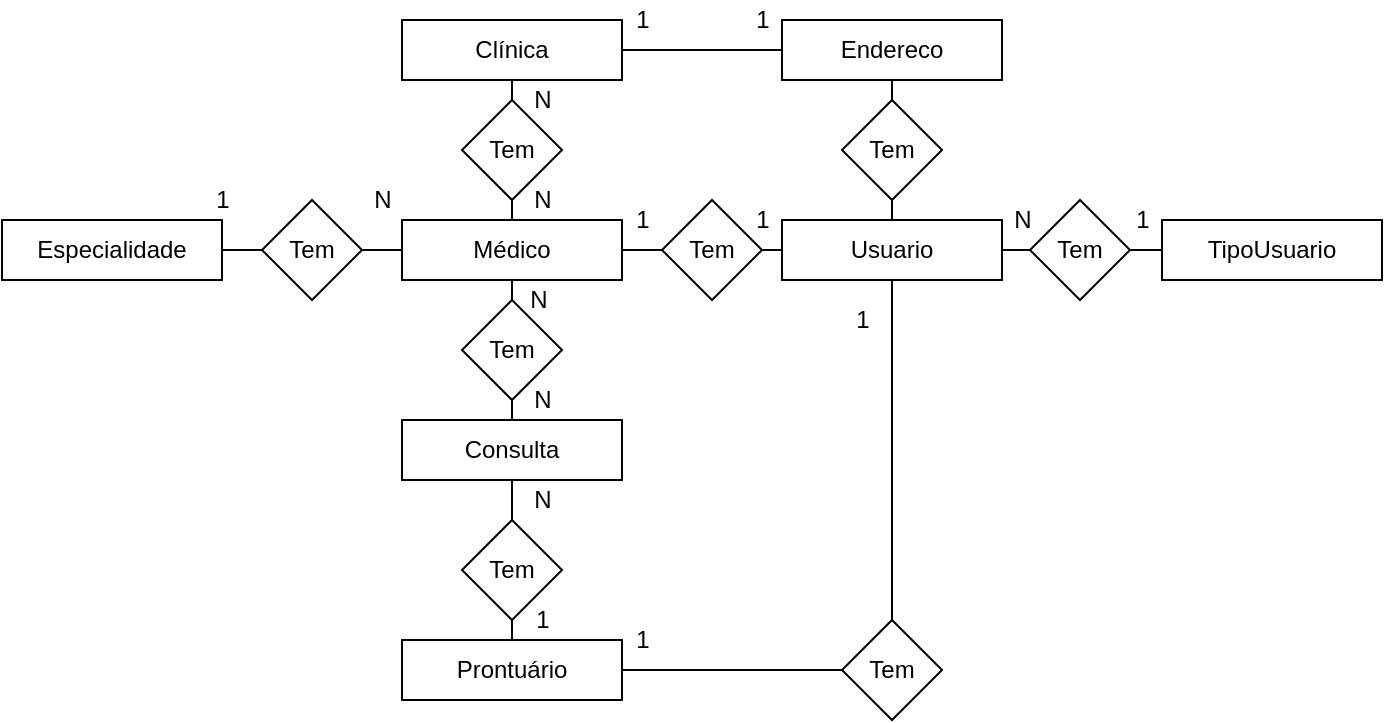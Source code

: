 <mxfile version="12.6.8" pages="2"><diagram id="kgS65zMhA36Ei_xt2Pld" name="CONCEITUAL"><mxGraphModel dx="1342" dy="560" grid="1" gridSize="10" guides="1" tooltips="1" connect="1" arrows="1" fold="1" page="1" pageScale="1" pageWidth="827" pageHeight="1169" math="0" shadow="0"><root><mxCell id="0"/><mxCell id="1" parent="0"/><mxCell id="yzP7Beg5a6J_Yt_cm_mK-7" style="edgeStyle=orthogonalEdgeStyle;rounded=0;orthogonalLoop=1;jettySize=auto;html=1;endArrow=none;endFill=0;" parent="1" source="72Aa_nqWNn2K3Yy9iBnp-1" target="yzP7Beg5a6J_Yt_cm_mK-1" edge="1"><mxGeometry relative="1" as="geometry"/></mxCell><mxCell id="72Aa_nqWNn2K3Yy9iBnp-1" value="Clínica" style="rounded=0;whiteSpace=wrap;html=1;" parent="1" vertex="1"><mxGeometry x="270" y="10" width="110" height="30" as="geometry"/></mxCell><mxCell id="72Aa_nqWNn2K3Yy9iBnp-8" value="" style="edgeStyle=orthogonalEdgeStyle;rounded=0;orthogonalLoop=1;jettySize=auto;html=1;endArrow=none;endFill=0;" parent="1" source="72Aa_nqWNn2K3Yy9iBnp-2" target="72Aa_nqWNn2K3Yy9iBnp-3" edge="1"><mxGeometry relative="1" as="geometry"/></mxCell><mxCell id="72Aa_nqWNn2K3Yy9iBnp-9" value="" style="edgeStyle=orthogonalEdgeStyle;rounded=0;orthogonalLoop=1;jettySize=auto;html=1;endArrow=none;endFill=0;" parent="1" source="72Aa_nqWNn2K3Yy9iBnp-2" target="72Aa_nqWNn2K3Yy9iBnp-6" edge="1"><mxGeometry relative="1" as="geometry"/></mxCell><mxCell id="72Aa_nqWNn2K3Yy9iBnp-16" style="edgeStyle=orthogonalEdgeStyle;rounded=0;orthogonalLoop=1;jettySize=auto;html=1;entryX=0.5;entryY=1;entryDx=0;entryDy=0;endArrow=none;endFill=0;" parent="1" source="72Aa_nqWNn2K3Yy9iBnp-2" target="72Aa_nqWNn2K3Yy9iBnp-1" edge="1"><mxGeometry relative="1" as="geometry"/></mxCell><mxCell id="72Aa_nqWNn2K3Yy9iBnp-2" value="Médico" style="rounded=0;whiteSpace=wrap;html=1;" parent="1" vertex="1"><mxGeometry x="270" y="110" width="110" height="30" as="geometry"/></mxCell><mxCell id="72Aa_nqWNn2K3Yy9iBnp-17" style="edgeStyle=orthogonalEdgeStyle;rounded=0;orthogonalLoop=1;jettySize=auto;html=1;endArrow=none;endFill=0;" parent="1" source="72Aa_nqWNn2K3Yy9iBnp-3" target="72Aa_nqWNn2K3Yy9iBnp-5" edge="1"><mxGeometry relative="1" as="geometry"/></mxCell><mxCell id="72Aa_nqWNn2K3Yy9iBnp-3" value="Usuario" style="rounded=0;whiteSpace=wrap;html=1;" parent="1" vertex="1"><mxGeometry x="460" y="110" width="110" height="30" as="geometry"/></mxCell><mxCell id="72Aa_nqWNn2K3Yy9iBnp-21" style="edgeStyle=orthogonalEdgeStyle;rounded=0;orthogonalLoop=1;jettySize=auto;html=1;entryX=0;entryY=0.5;entryDx=0;entryDy=0;endArrow=none;endFill=0;" parent="1" source="72Aa_nqWNn2K3Yy9iBnp-4" target="72Aa_nqWNn2K3Yy9iBnp-2" edge="1"><mxGeometry relative="1" as="geometry"/></mxCell><mxCell id="72Aa_nqWNn2K3Yy9iBnp-4" value="Especialidade" style="rounded=0;whiteSpace=wrap;html=1;" parent="1" vertex="1"><mxGeometry x="70" y="110" width="110" height="30" as="geometry"/></mxCell><mxCell id="72Aa_nqWNn2K3Yy9iBnp-5" value="TipoUsuario" style="rounded=0;whiteSpace=wrap;html=1;" parent="1" vertex="1"><mxGeometry x="650" y="110" width="110" height="30" as="geometry"/></mxCell><mxCell id="72Aa_nqWNn2K3Yy9iBnp-23" style="edgeStyle=orthogonalEdgeStyle;rounded=0;orthogonalLoop=1;jettySize=auto;html=1;endArrow=none;endFill=0;" parent="1" source="72Aa_nqWNn2K3Yy9iBnp-29" target="72Aa_nqWNn2K3Yy9iBnp-7" edge="1"><mxGeometry relative="1" as="geometry"/></mxCell><mxCell id="72Aa_nqWNn2K3Yy9iBnp-6" value="Consulta" style="rounded=0;whiteSpace=wrap;html=1;" parent="1" vertex="1"><mxGeometry x="270" y="210" width="110" height="30" as="geometry"/></mxCell><mxCell id="72Aa_nqWNn2K3Yy9iBnp-37" style="edgeStyle=orthogonalEdgeStyle;rounded=0;orthogonalLoop=1;jettySize=auto;html=1;entryX=0.5;entryY=1;entryDx=0;entryDy=0;endArrow=none;endFill=0;" parent="1" source="72Aa_nqWNn2K3Yy9iBnp-39" target="72Aa_nqWNn2K3Yy9iBnp-3" edge="1"><mxGeometry relative="1" as="geometry"/></mxCell><mxCell id="72Aa_nqWNn2K3Yy9iBnp-41" style="edgeStyle=orthogonalEdgeStyle;rounded=0;orthogonalLoop=1;jettySize=auto;html=1;entryX=0;entryY=0.5;entryDx=0;entryDy=0;endArrow=none;endFill=0;" parent="1" source="72Aa_nqWNn2K3Yy9iBnp-7" target="72Aa_nqWNn2K3Yy9iBnp-39" edge="1"><mxGeometry relative="1" as="geometry"/></mxCell><mxCell id="72Aa_nqWNn2K3Yy9iBnp-7" value="Prontuário" style="rounded=0;whiteSpace=wrap;html=1;" parent="1" vertex="1"><mxGeometry x="270" y="320" width="110" height="30" as="geometry"/></mxCell><mxCell id="72Aa_nqWNn2K3Yy9iBnp-25" value="Tem" style="rhombus;whiteSpace=wrap;html=1;" parent="1" vertex="1"><mxGeometry x="300" y="50" width="50" height="50" as="geometry"/></mxCell><mxCell id="72Aa_nqWNn2K3Yy9iBnp-26" value="Tem" style="rhombus;whiteSpace=wrap;html=1;" parent="1" vertex="1"><mxGeometry x="200" y="100" width="50" height="50" as="geometry"/></mxCell><mxCell id="72Aa_nqWNn2K3Yy9iBnp-31" value="Tem" style="rhombus;whiteSpace=wrap;html=1;" parent="1" vertex="1"><mxGeometry x="584" y="100" width="50" height="50" as="geometry"/></mxCell><mxCell id="72Aa_nqWNn2K3Yy9iBnp-29" value="Tem" style="rhombus;whiteSpace=wrap;html=1;" parent="1" vertex="1"><mxGeometry x="300" y="260" width="50" height="50" as="geometry"/></mxCell><mxCell id="72Aa_nqWNn2K3Yy9iBnp-36" style="edgeStyle=orthogonalEdgeStyle;rounded=0;orthogonalLoop=1;jettySize=auto;html=1;endArrow=none;endFill=0;" parent="1" source="72Aa_nqWNn2K3Yy9iBnp-6" target="72Aa_nqWNn2K3Yy9iBnp-29" edge="1"><mxGeometry relative="1" as="geometry"><mxPoint x="325" y="240" as="sourcePoint"/><mxPoint x="325" y="320" as="targetPoint"/></mxGeometry></mxCell><mxCell id="72Aa_nqWNn2K3Yy9iBnp-39" value="Tem" style="rhombus;whiteSpace=wrap;html=1;" parent="1" vertex="1"><mxGeometry x="490" y="310" width="50" height="50" as="geometry"/></mxCell><mxCell id="e-zscZtkML7JEQGTu5Sj-1" value="N" style="text;html=1;align=center;verticalAlign=middle;resizable=0;points=[];autosize=1;" parent="1" vertex="1"><mxGeometry x="330" y="40" width="20" height="20" as="geometry"/></mxCell><mxCell id="e-zscZtkML7JEQGTu5Sj-2" value="N" style="text;html=1;align=center;verticalAlign=middle;resizable=0;points=[];autosize=1;" parent="1" vertex="1"><mxGeometry x="330" y="190" width="20" height="20" as="geometry"/></mxCell><mxCell id="e-zscZtkML7JEQGTu5Sj-10" value="&lt;span style=&quot;color: rgba(0 , 0 , 0 , 0) ; font-family: monospace ; font-size: 0px&quot;&gt;%3CmxGraphModel%3E%3Croot%3E%3CmxCell%20id%3D%220%22%2F%3E%3CmxCell%20id%3D%221%22%20parent%3D%220%22%2F%3E%3CmxCell%20id%3D%222%22%20value%3D%221%22%20style%3D%22text%3Bhtml%3D1%3Balign%3Dcenter%3BverticalAlign%3Dmiddle%3Bresizable%3D0%3Bpoints%3D%5B%5D%3Bautosize%3D1%3B%22%20vertex%3D%221%22%20parent%3D%221%22%3E%3CmxGeometry%20x%3D%22330%22%20y%3D%2240%22%20width%3D%2220%22%20height%3D%2220%22%20as%3D%22geometry%22%2F%3E%3C%2FmxCell%3E%3C%2Froot%3E%3C%2FmxGraphModel%3E&lt;/span&gt;&lt;span style=&quot;color: rgba(0 , 0 , 0 , 0) ; font-family: monospace ; font-size: 0px&quot;&gt;%3CmxGraphModel%3E%3Croot%3E%3CmxCell%20id%3D%220%22%2F%3E%3CmxCell%20id%3D%221%22%20parent%3D%220%22%2F%3E%3CmxCell%20id%3D%222%22%20value%3D%221%22%20style%3D%22text%3Bhtml%3D1%3Balign%3Dcenter%3BverticalAlign%3Dmiddle%3Bresizable%3D0%3Bpoints%3D%5B%5D%3Bautosize%3D1%3B%22%20vertex%3D%221%22%20parent%3D%221%22%3E%3CmxGeometry%20x%3D%22330%22%20y%3D%2240%22%20width%3D%2220%22%20height%3D%2220%22%20as%3D%22geometry%22%2F%3E%3C%2FmxCell%3E%3C%2Froot%3E%3C%2FmxGraphModel%3E&lt;/span&gt;&lt;span style=&quot;color: rgba(0 , 0 , 0 , 0) ; font-family: monospace ; font-size: 0px&quot;&gt;%3CmxGraphModel%3E%3Croot%3E%3CmxCell%20id%3D%220%22%2F%3E%3CmxCell%20id%3D%221%22%20parent%3D%220%22%2F%3E%3CmxCell%20id%3D%222%22%20value%3D%221%22%20style%3D%22text%3Bhtml%3D1%3Balign%3Dcenter%3BverticalAlign%3Dmiddle%3Bresizable%3D0%3Bpoints%3D%5B%5D%3Bautosize%3D1%3B%22%20vertex%3D%221%22%20parent%3D%221%22%3E%3CmxGeometry%20x%3D%22330%22%20y%3D%2240%22%20width%3D%2220%22%20height%3D%2220%22%20as%3D%22geometry%22%2F%3E%3C%2FmxCell%3E%3C%2Froot%3E%3C%2FmxGraphModel%3E&lt;/span&gt;&lt;span style=&quot;color: rgba(0 , 0 , 0 , 0) ; font-family: monospace ; font-size: 0px&quot;&gt;%3CmxGraphModel%3E%3Croot%3E%3CmxCell%20id%3D%220%22%2F%3E%3CmxCell%20id%3D%221%22%20parent%3D%220%22%2F%3E%3CmxCell%20id%3D%222%22%20value%3D%221%22%20style%3D%22text%3Bhtml%3D1%3Balign%3Dcenter%3BverticalAlign%3Dmiddle%3Bresizable%3D0%3Bpoints%3D%5B%5D%3Bautosize%3D1%3B%22%20vertex%3D%221%22%20parent%3D%221%22%3E%3CmxGeometry%20x%3D%22330%22%20y%3D%2240%22%20width%3D%2220%22%20height%3D%2220%22%20as%3D%22geometry%22%2F%3E%3C%2FmxCell%3E%3C%2Froot%3E%3C%2FmxGraphModel%3E&lt;/span&gt;&lt;span style=&quot;color: rgba(0 , 0 , 0 , 0) ; font-family: monospace ; font-size: 0px&quot;&gt;%3CmxGraphModel%3E%3Croot%3E%3CmxCell%20id%3D%220%22%2F%3E%3CmxCell%20id%3D%221%22%20parent%3D%220%22%2F%3E%3CmxCell%20id%3D%222%22%20value%3D%221%22%20style%3D%22text%3Bhtml%3D1%3Balign%3Dcenter%3BverticalAlign%3Dmiddle%3Bresizable%3D0%3Bpoints%3D%5B%5D%3Bautosize%3D1%3B%22%20vertex%3D%221%22%20parent%3D%221%22%3E%3CmxGeometry%20x%3D%22330%22%20y%3D%2240%22%20width%3D%2220%22%20height%3D%2220%22%20as%3D%22geometry%22%2F%3E%3C%2FmxCell%3E%3C%2Froot%3E%3C%2FmxGraphModel%3E&lt;/span&gt;&lt;span style=&quot;color: rgba(0 , 0 , 0 , 0) ; font-family: monospace ; font-size: 0px&quot;&gt;%3CmxGraphModel%3E%3Croot%3E%3CmxCell%20id%3D%220%22%2F%3E%3CmxCell%20id%3D%221%22%20parent%3D%220%22%2F%3E%3CmxCell%20id%3D%222%22%20value%3D%221%22%20style%3D%22text%3Bhtml%3D1%3Balign%3Dcenter%3BverticalAlign%3Dmiddle%3Bresizable%3D0%3Bpoints%3D%5B%5D%3Bautosize%3D1%3B%22%20vertex%3D%221%22%20parent%3D%221%22%3E%3CmxGeometry%20x%3D%22330%22%20y%3D%2240%22%20width%3D%2220%22%20height%3D%2220%22%20as%3D%22geometry%22%2F%3E%3C%2FmxCell%3E%3C%2Froot%3E%3C%2FmxGraphModel%3E&lt;/span&gt;" style="text;html=1;align=center;verticalAlign=middle;resizable=0;points=[];autosize=1;" parent="1" vertex="1"><mxGeometry x="474" y="65" width="20" height="20" as="geometry"/></mxCell><mxCell id="e-zscZtkML7JEQGTu5Sj-13" value="1" style="text;html=1;align=center;verticalAlign=middle;resizable=0;points=[];autosize=1;" parent="1" vertex="1"><mxGeometry x="330" y="300" width="20" height="20" as="geometry"/></mxCell><mxCell id="e-zscZtkML7JEQGTu5Sj-18" value="1" style="text;html=1;align=center;verticalAlign=middle;resizable=0;points=[];autosize=1;" parent="1" vertex="1"><mxGeometry x="170" y="90" width="20" height="20" as="geometry"/></mxCell><mxCell id="e-zscZtkML7JEQGTu5Sj-20" value="N" style="text;html=1;align=center;verticalAlign=middle;resizable=0;points=[];autosize=1;" parent="1" vertex="1"><mxGeometry x="250" y="90" width="20" height="20" as="geometry"/></mxCell><mxCell id="e-zscZtkML7JEQGTu5Sj-21" value="N" style="text;html=1;align=center;verticalAlign=middle;resizable=0;points=[];autosize=1;" parent="1" vertex="1"><mxGeometry x="328" y="140" width="20" height="20" as="geometry"/></mxCell><mxCell id="e-zscZtkML7JEQGTu5Sj-22" value="Tem" style="rhombus;whiteSpace=wrap;html=1;" parent="1" vertex="1"><mxGeometry x="300" y="150" width="50" height="50" as="geometry"/></mxCell><mxCell id="e-zscZtkML7JEQGTu5Sj-26" value="Tem" style="rhombus;whiteSpace=wrap;html=1;" parent="1" vertex="1"><mxGeometry x="400" y="100" width="50" height="50" as="geometry"/></mxCell><mxCell id="e-zscZtkML7JEQGTu5Sj-27" value="1" style="text;html=1;align=center;verticalAlign=middle;resizable=0;points=[];autosize=1;" parent="1" vertex="1"><mxGeometry x="630" y="100" width="20" height="20" as="geometry"/></mxCell><mxCell id="e-zscZtkML7JEQGTu5Sj-28" value="N" style="text;html=1;align=center;verticalAlign=middle;resizable=0;points=[];autosize=1;" parent="1" vertex="1"><mxGeometry x="570" y="100" width="20" height="20" as="geometry"/></mxCell><mxCell id="e-zscZtkML7JEQGTu5Sj-29" value="1" style="text;html=1;align=center;verticalAlign=middle;resizable=0;points=[];autosize=1;" parent="1" vertex="1"><mxGeometry x="380" y="100" width="20" height="20" as="geometry"/></mxCell><mxCell id="e-zscZtkML7JEQGTu5Sj-30" value="1" style="text;html=1;align=center;verticalAlign=middle;resizable=0;points=[];autosize=1;" parent="1" vertex="1"><mxGeometry x="440" y="100" width="20" height="20" as="geometry"/></mxCell><mxCell id="e-zscZtkML7JEQGTu5Sj-31" value="N" style="text;html=1;align=center;verticalAlign=middle;resizable=0;points=[];autosize=1;" parent="1" vertex="1"><mxGeometry x="330" y="240" width="20" height="20" as="geometry"/></mxCell><mxCell id="1JQ8P9RsG7B5InDkzQ-C-2" value="N" style="text;html=1;align=center;verticalAlign=middle;resizable=0;points=[];autosize=1;" parent="1" vertex="1"><mxGeometry x="330" y="90" width="20" height="20" as="geometry"/></mxCell><mxCell id="1JQ8P9RsG7B5InDkzQ-C-3" value="1" style="text;html=1;align=center;verticalAlign=middle;resizable=0;points=[];autosize=1;" parent="1" vertex="1"><mxGeometry x="380" y="310" width="20" height="20" as="geometry"/></mxCell><mxCell id="1JQ8P9RsG7B5InDkzQ-C-4" value="1" style="text;html=1;align=center;verticalAlign=middle;resizable=0;points=[];autosize=1;" parent="1" vertex="1"><mxGeometry x="490" y="150" width="20" height="20" as="geometry"/></mxCell><mxCell id="yzP7Beg5a6J_Yt_cm_mK-3" value="" style="edgeStyle=orthogonalEdgeStyle;rounded=0;orthogonalLoop=1;jettySize=auto;html=1;endArrow=none;endFill=0;" parent="1" source="yzP7Beg5a6J_Yt_cm_mK-1" target="72Aa_nqWNn2K3Yy9iBnp-3" edge="1"><mxGeometry relative="1" as="geometry"/></mxCell><mxCell id="yzP7Beg5a6J_Yt_cm_mK-1" value="Endereco" style="rounded=0;whiteSpace=wrap;html=1;" parent="1" vertex="1"><mxGeometry x="460" y="10" width="110" height="30" as="geometry"/></mxCell><mxCell id="yzP7Beg5a6J_Yt_cm_mK-2" value="Tem" style="rhombus;whiteSpace=wrap;html=1;" parent="1" vertex="1"><mxGeometry x="490" y="50" width="50" height="50" as="geometry"/></mxCell><mxCell id="yzP7Beg5a6J_Yt_cm_mK-8" value="1" style="text;html=1;align=center;verticalAlign=middle;resizable=0;points=[];autosize=1;" parent="1" vertex="1"><mxGeometry x="380" width="20" height="20" as="geometry"/></mxCell><mxCell id="yzP7Beg5a6J_Yt_cm_mK-11" value="1" style="text;html=1;align=center;verticalAlign=middle;resizable=0;points=[];autosize=1;" parent="1" vertex="1"><mxGeometry x="440" width="20" height="20" as="geometry"/></mxCell></root></mxGraphModel></diagram><diagram id="WpMKKKzSwt0e7wtpz3CY" name="LÓGICO"><mxGraphModel dx="1342" dy="621" grid="1" gridSize="10" guides="1" tooltips="1" connect="1" arrows="1" fold="1" page="1" pageScale="1" pageWidth="827" pageHeight="1169" math="0" shadow="0"><root><mxCell id="hGh6CtcgfA_eUm2Muyqx-0"/><mxCell id="hGh6CtcgfA_eUm2Muyqx-1" parent="hGh6CtcgfA_eUm2Muyqx-0"/><mxCell id="DIl7GpIVjvmh2knmznX_-0" value="Clínica " style="swimlane;fontStyle=0;childLayout=stackLayout;horizontal=1;startSize=26;fillColor=#e0e0e0;horizontalStack=0;resizeParent=1;resizeParentMax=0;resizeLast=0;collapsible=1;marginBottom=0;swimlaneFillColor=#ffffff;align=center;fontSize=14;" parent="hGh6CtcgfA_eUm2Muyqx-1" vertex="1"><mxGeometry x="317" y="8" width="203" height="144" as="geometry"/></mxCell><mxCell id="DIl7GpIVjvmh2knmznX_-1" value="IdClínica (int)" style="shape=partialRectangle;top=0;left=0;right=0;bottom=1;align=left;verticalAlign=middle;fillColor=none;spacingLeft=34;spacingRight=4;overflow=hidden;rotatable=0;points=[[0,0.5],[1,0.5]];portConstraint=eastwest;dropTarget=0;fontStyle=5;fontSize=12;" parent="DIl7GpIVjvmh2knmznX_-0" vertex="1"><mxGeometry y="26" width="203" height="30" as="geometry"/></mxCell><mxCell id="DIl7GpIVjvmh2knmznX_-2" value="PK" style="shape=partialRectangle;top=0;left=0;bottom=0;fillColor=none;align=left;verticalAlign=middle;spacingLeft=4;spacingRight=4;overflow=hidden;rotatable=0;points=[];portConstraint=eastwest;part=1;fontSize=12;" parent="DIl7GpIVjvmh2knmznX_-1" vertex="1" connectable="0"><mxGeometry width="30" height="30" as="geometry"/></mxCell><mxCell id="DIl7GpIVjvmh2knmznX_-3" value="NomeFantasia  (varchar)" style="shape=partialRectangle;top=0;left=0;right=0;bottom=0;align=left;verticalAlign=top;fillColor=none;spacingLeft=34;spacingRight=4;overflow=hidden;rotatable=0;points=[[0,0.5],[1,0.5]];portConstraint=eastwest;dropTarget=0;fontSize=12;" parent="DIl7GpIVjvmh2knmznX_-0" vertex="1"><mxGeometry y="56" width="203" height="26" as="geometry"/></mxCell><mxCell id="DIl7GpIVjvmh2knmznX_-4" value="" style="shape=partialRectangle;top=0;left=0;bottom=0;fillColor=none;align=left;verticalAlign=top;spacingLeft=4;spacingRight=4;overflow=hidden;rotatable=0;points=[];portConstraint=eastwest;part=1;fontSize=12;" parent="DIl7GpIVjvmh2knmznX_-3" vertex="1" connectable="0"><mxGeometry width="30" height="26" as="geometry"/></mxCell><mxCell id="DIl7GpIVjvmh2knmznX_-5" value="CNPJ (char)" style="shape=partialRectangle;top=0;left=0;right=0;bottom=0;align=left;verticalAlign=top;fillColor=none;spacingLeft=34;spacingRight=4;overflow=hidden;rotatable=0;points=[[0,0.5],[1,0.5]];portConstraint=eastwest;dropTarget=0;fontSize=12;" parent="DIl7GpIVjvmh2knmznX_-0" vertex="1"><mxGeometry y="82" width="203" height="26" as="geometry"/></mxCell><mxCell id="DIl7GpIVjvmh2knmznX_-6" value="" style="shape=partialRectangle;top=0;left=0;bottom=0;fillColor=none;align=left;verticalAlign=top;spacingLeft=4;spacingRight=4;overflow=hidden;rotatable=0;points=[];portConstraint=eastwest;part=1;fontSize=12;" parent="DIl7GpIVjvmh2knmznX_-5" vertex="1" connectable="0"><mxGeometry width="30" height="26" as="geometry"/></mxCell><mxCell id="DIl7GpIVjvmh2knmznX_-11" value="HorarioFuncionamento (Time)" style="shape=partialRectangle;top=0;left=0;right=0;bottom=0;align=left;verticalAlign=top;fillColor=none;spacingLeft=34;spacingRight=4;overflow=hidden;rotatable=0;points=[[0,0.5],[1,0.5]];portConstraint=eastwest;dropTarget=0;fontSize=12;" parent="DIl7GpIVjvmh2knmznX_-0" vertex="1"><mxGeometry y="108" width="203" height="26" as="geometry"/></mxCell><mxCell id="DIl7GpIVjvmh2knmznX_-12" value="" style="shape=partialRectangle;top=0;left=0;bottom=0;fillColor=none;align=left;verticalAlign=top;spacingLeft=4;spacingRight=4;overflow=hidden;rotatable=0;points=[];portConstraint=eastwest;part=1;fontSize=12;" parent="DIl7GpIVjvmh2knmznX_-11" vertex="1" connectable="0"><mxGeometry width="30" height="26" as="geometry"/></mxCell><mxCell id="DIl7GpIVjvmh2knmznX_-9" value="" style="shape=partialRectangle;top=0;left=0;right=0;bottom=0;align=left;verticalAlign=top;fillColor=none;spacingLeft=34;spacingRight=4;overflow=hidden;rotatable=0;points=[[0,0.5],[1,0.5]];portConstraint=eastwest;dropTarget=0;fontSize=12;" parent="DIl7GpIVjvmh2knmznX_-0" vertex="1"><mxGeometry y="134" width="203" height="10" as="geometry"/></mxCell><mxCell id="DIl7GpIVjvmh2knmznX_-10" value="" style="shape=partialRectangle;top=0;left=0;bottom=0;fillColor=none;align=left;verticalAlign=top;spacingLeft=4;spacingRight=4;overflow=hidden;rotatable=0;points=[];portConstraint=eastwest;part=1;fontSize=12;" parent="DIl7GpIVjvmh2knmznX_-9" vertex="1" connectable="0"><mxGeometry width="30" height="10" as="geometry"/></mxCell><mxCell id="DIl7GpIVjvmh2knmznX_-46" value="Especialidade" style="swimlane;fontStyle=0;childLayout=stackLayout;horizontal=1;startSize=26;fillColor=#e0e0e0;horizontalStack=0;resizeParent=1;resizeParentMax=0;resizeLast=0;collapsible=1;marginBottom=0;swimlaneFillColor=#ffffff;align=center;fontSize=14;" parent="hGh6CtcgfA_eUm2Muyqx-1" vertex="1"><mxGeometry x="80" y="233" width="170" height="92" as="geometry"/></mxCell><mxCell id="DIl7GpIVjvmh2knmznX_-47" value="IdEspecialidade (int)" style="shape=partialRectangle;top=0;left=0;right=0;bottom=1;align=left;verticalAlign=middle;fillColor=none;spacingLeft=34;spacingRight=4;overflow=hidden;rotatable=0;points=[[0,0.5],[1,0.5]];portConstraint=eastwest;dropTarget=0;fontStyle=5;fontSize=12;" parent="DIl7GpIVjvmh2knmznX_-46" vertex="1"><mxGeometry y="26" width="170" height="30" as="geometry"/></mxCell><mxCell id="DIl7GpIVjvmh2knmznX_-48" value="PK" style="shape=partialRectangle;top=0;left=0;bottom=0;fillColor=none;align=left;verticalAlign=middle;spacingLeft=4;spacingRight=4;overflow=hidden;rotatable=0;points=[];portConstraint=eastwest;part=1;fontSize=12;" parent="DIl7GpIVjvmh2knmznX_-47" vertex="1" connectable="0"><mxGeometry width="30" height="30" as="geometry"/></mxCell><mxCell id="DIl7GpIVjvmh2knmznX_-49" value="Titulo  (varchar)" style="shape=partialRectangle;top=0;left=0;right=0;bottom=0;align=left;verticalAlign=top;fillColor=none;spacingLeft=34;spacingRight=4;overflow=hidden;rotatable=0;points=[[0,0.5],[1,0.5]];portConstraint=eastwest;dropTarget=0;fontSize=12;" parent="DIl7GpIVjvmh2knmznX_-46" vertex="1"><mxGeometry y="56" width="170" height="26" as="geometry"/></mxCell><mxCell id="DIl7GpIVjvmh2knmznX_-50" value="" style="shape=partialRectangle;top=0;left=0;bottom=0;fillColor=none;align=left;verticalAlign=top;spacingLeft=4;spacingRight=4;overflow=hidden;rotatable=0;points=[];portConstraint=eastwest;part=1;fontSize=12;" parent="DIl7GpIVjvmh2knmznX_-49" vertex="1" connectable="0"><mxGeometry width="30" height="26" as="geometry"/></mxCell><mxCell id="DIl7GpIVjvmh2knmznX_-57" value="" style="shape=partialRectangle;top=0;left=0;right=0;bottom=0;align=left;verticalAlign=top;fillColor=none;spacingLeft=34;spacingRight=4;overflow=hidden;rotatable=0;points=[[0,0.5],[1,0.5]];portConstraint=eastwest;dropTarget=0;fontSize=12;" parent="DIl7GpIVjvmh2knmznX_-46" vertex="1"><mxGeometry y="82" width="170" height="10" as="geometry"/></mxCell><mxCell id="DIl7GpIVjvmh2knmznX_-58" value="" style="shape=partialRectangle;top=0;left=0;bottom=0;fillColor=none;align=left;verticalAlign=top;spacingLeft=4;spacingRight=4;overflow=hidden;rotatable=0;points=[];portConstraint=eastwest;part=1;fontSize=12;" parent="DIl7GpIVjvmh2knmznX_-57" vertex="1" connectable="0"><mxGeometry width="30" height="10" as="geometry"/></mxCell><mxCell id="DIl7GpIVjvmh2knmznX_-59" value="Usuario " style="swimlane;fontStyle=0;childLayout=stackLayout;horizontal=1;startSize=26;fillColor=#e0e0e0;horizontalStack=0;resizeParent=1;resizeParentMax=0;resizeLast=0;collapsible=1;marginBottom=0;swimlaneFillColor=#ffffff;align=center;fontSize=14;" parent="hGh6CtcgfA_eUm2Muyqx-1" vertex="1"><mxGeometry x="850" y="380" width="180" height="164" as="geometry"/></mxCell><mxCell id="DIl7GpIVjvmh2knmznX_-60" value="IdUsuario (int)" style="shape=partialRectangle;top=0;left=0;right=0;bottom=0;align=left;verticalAlign=middle;fillColor=none;spacingLeft=60;spacingRight=4;overflow=hidden;rotatable=0;points=[[0,0.5],[1,0.5]];portConstraint=eastwest;dropTarget=0;fontStyle=5;fontSize=12;" parent="DIl7GpIVjvmh2knmznX_-59" vertex="1"><mxGeometry y="26" width="180" height="30" as="geometry"/></mxCell><mxCell id="DIl7GpIVjvmh2knmznX_-61" value="PK" style="shape=partialRectangle;fontStyle=1;top=0;left=0;bottom=0;fillColor=none;align=left;verticalAlign=middle;spacingLeft=4;spacingRight=4;overflow=hidden;rotatable=0;points=[];portConstraint=eastwest;part=1;fontSize=12;" parent="DIl7GpIVjvmh2knmznX_-60" vertex="1" connectable="0"><mxGeometry width="56" height="30" as="geometry"/></mxCell><mxCell id="DIl7GpIVjvmh2knmznX_-62" value="IdTipoUsuario (int)" style="shape=partialRectangle;top=0;left=0;right=0;bottom=1;align=left;verticalAlign=middle;fillColor=none;spacingLeft=60;spacingRight=4;overflow=hidden;rotatable=0;points=[[0,0.5],[1,0.5]];portConstraint=eastwest;dropTarget=0;fontStyle=5;fontSize=12;" parent="DIl7GpIVjvmh2knmznX_-59" vertex="1"><mxGeometry y="56" width="180" height="30" as="geometry"/></mxCell><mxCell id="DIl7GpIVjvmh2knmznX_-63" value="FK2" style="shape=partialRectangle;fontStyle=1;top=0;left=0;bottom=0;fillColor=none;align=left;verticalAlign=middle;spacingLeft=4;spacingRight=4;overflow=hidden;rotatable=0;points=[];portConstraint=eastwest;part=1;fontSize=12;" parent="DIl7GpIVjvmh2knmznX_-62" vertex="1" connectable="0"><mxGeometry width="56" height="30" as="geometry"/></mxCell><mxCell id="DIl7GpIVjvmh2knmznX_-68" value="Nome (varchar)" style="shape=partialRectangle;top=0;left=0;right=0;bottom=0;align=left;verticalAlign=top;fillColor=none;spacingLeft=60;spacingRight=4;overflow=hidden;rotatable=0;points=[[0,0.5],[1,0.5]];portConstraint=eastwest;dropTarget=0;fontSize=12;" parent="DIl7GpIVjvmh2knmznX_-59" vertex="1"><mxGeometry y="86" width="180" height="26" as="geometry"/></mxCell><mxCell id="DIl7GpIVjvmh2knmznX_-69" value="" style="shape=partialRectangle;top=0;left=0;bottom=0;fillColor=none;align=left;verticalAlign=top;spacingLeft=4;spacingRight=4;overflow=hidden;rotatable=0;points=[];portConstraint=eastwest;part=1;fontSize=12;" parent="DIl7GpIVjvmh2knmznX_-68" vertex="1" connectable="0"><mxGeometry width="56" height="26" as="geometry"/></mxCell><mxCell id="DIl7GpIVjvmh2knmznX_-73" value="Email (varchar)" style="shape=partialRectangle;top=0;left=0;right=0;bottom=0;align=left;verticalAlign=top;fillColor=none;spacingLeft=60;spacingRight=4;overflow=hidden;rotatable=0;points=[[0,0.5],[1,0.5]];portConstraint=eastwest;dropTarget=0;fontSize=12;" parent="DIl7GpIVjvmh2knmznX_-59" vertex="1"><mxGeometry y="112" width="180" height="26" as="geometry"/></mxCell><mxCell id="DIl7GpIVjvmh2knmznX_-74" value="" style="shape=partialRectangle;top=0;left=0;bottom=0;fillColor=none;align=left;verticalAlign=top;spacingLeft=4;spacingRight=4;overflow=hidden;rotatable=0;points=[];portConstraint=eastwest;part=1;fontSize=12;" parent="DIl7GpIVjvmh2knmznX_-73" vertex="1" connectable="0"><mxGeometry width="56" height="26" as="geometry"/></mxCell><mxCell id="DIl7GpIVjvmh2knmznX_-71" value="Senha (varchar)" style="shape=partialRectangle;top=0;left=0;right=0;bottom=0;align=left;verticalAlign=top;fillColor=none;spacingLeft=60;spacingRight=4;overflow=hidden;rotatable=0;points=[[0,0.5],[1,0.5]];portConstraint=eastwest;dropTarget=0;fontSize=12;" parent="DIl7GpIVjvmh2knmznX_-59" vertex="1"><mxGeometry y="138" width="180" height="26" as="geometry"/></mxCell><mxCell id="DIl7GpIVjvmh2knmznX_-72" value="" style="shape=partialRectangle;top=0;left=0;bottom=0;fillColor=none;align=left;verticalAlign=top;spacingLeft=4;spacingRight=4;overflow=hidden;rotatable=0;points=[];portConstraint=eastwest;part=1;fontSize=12;" parent="DIl7GpIVjvmh2knmznX_-71" vertex="1" connectable="0"><mxGeometry width="56" height="26" as="geometry"/></mxCell><mxCell id="DIl7GpIVjvmh2knmznX_-88" value="TipoUsuario " style="swimlane;fontStyle=0;childLayout=stackLayout;horizontal=1;startSize=26;fillColor=#e0e0e0;horizontalStack=0;resizeParent=1;resizeParentMax=0;resizeLast=0;collapsible=1;marginBottom=0;swimlaneFillColor=#ffffff;align=center;fontSize=14;" parent="hGh6CtcgfA_eUm2Muyqx-1" vertex="1"><mxGeometry x="870" y="580" width="170" height="92" as="geometry"/></mxCell><mxCell id="DIl7GpIVjvmh2knmznX_-89" value="IdTipoUsuario (int)" style="shape=partialRectangle;top=0;left=0;right=0;bottom=1;align=left;verticalAlign=middle;fillColor=none;spacingLeft=34;spacingRight=4;overflow=hidden;rotatable=0;points=[[0,0.5],[1,0.5]];portConstraint=eastwest;dropTarget=0;fontStyle=5;fontSize=12;" parent="DIl7GpIVjvmh2knmznX_-88" vertex="1"><mxGeometry y="26" width="170" height="30" as="geometry"/></mxCell><mxCell id="DIl7GpIVjvmh2knmznX_-90" value="PK" style="shape=partialRectangle;top=0;left=0;bottom=0;fillColor=none;align=left;verticalAlign=middle;spacingLeft=4;spacingRight=4;overflow=hidden;rotatable=0;points=[];portConstraint=eastwest;part=1;fontSize=12;" parent="DIl7GpIVjvmh2knmznX_-89" vertex="1" connectable="0"><mxGeometry width="30" height="30" as="geometry"/></mxCell><mxCell id="DIl7GpIVjvmh2knmznX_-91" value="Titulo (varchar)" style="shape=partialRectangle;top=0;left=0;right=0;bottom=0;align=left;verticalAlign=top;fillColor=none;spacingLeft=34;spacingRight=4;overflow=hidden;rotatable=0;points=[[0,0.5],[1,0.5]];portConstraint=eastwest;dropTarget=0;fontSize=12;" parent="DIl7GpIVjvmh2knmznX_-88" vertex="1"><mxGeometry y="56" width="170" height="26" as="geometry"/></mxCell><mxCell id="DIl7GpIVjvmh2knmznX_-92" value="" style="shape=partialRectangle;top=0;left=0;bottom=0;fillColor=none;align=left;verticalAlign=top;spacingLeft=4;spacingRight=4;overflow=hidden;rotatable=0;points=[];portConstraint=eastwest;part=1;fontSize=12;" parent="DIl7GpIVjvmh2knmznX_-91" vertex="1" connectable="0"><mxGeometry width="30" height="26" as="geometry"/></mxCell><mxCell id="DIl7GpIVjvmh2knmznX_-99" value="" style="shape=partialRectangle;top=0;left=0;right=0;bottom=0;align=left;verticalAlign=top;fillColor=none;spacingLeft=34;spacingRight=4;overflow=hidden;rotatable=0;points=[[0,0.5],[1,0.5]];portConstraint=eastwest;dropTarget=0;fontSize=12;" parent="DIl7GpIVjvmh2knmznX_-88" vertex="1"><mxGeometry y="82" width="170" height="10" as="geometry"/></mxCell><mxCell id="DIl7GpIVjvmh2knmznX_-100" value="" style="shape=partialRectangle;top=0;left=0;bottom=0;fillColor=none;align=left;verticalAlign=top;spacingLeft=4;spacingRight=4;overflow=hidden;rotatable=0;points=[];portConstraint=eastwest;part=1;fontSize=12;" parent="DIl7GpIVjvmh2knmznX_-99" vertex="1" connectable="0"><mxGeometry width="30" height="10" as="geometry"/></mxCell><mxCell id="DIl7GpIVjvmh2knmznX_-103" value="Prontuário" style="swimlane;fontStyle=0;childLayout=stackLayout;horizontal=1;startSize=26;fillColor=#e0e0e0;horizontalStack=0;resizeParent=1;resizeParentMax=0;resizeLast=0;collapsible=1;marginBottom=0;swimlaneFillColor=#ffffff;align=center;fontSize=14;" parent="hGh6CtcgfA_eUm2Muyqx-1" vertex="1"><mxGeometry x="600" y="406" width="189" height="190" as="geometry"/></mxCell><mxCell id="DIl7GpIVjvmh2knmznX_-104" value="IdPronturario (int)" style="shape=partialRectangle;top=0;left=0;right=0;bottom=0;align=left;verticalAlign=middle;fillColor=none;spacingLeft=60;spacingRight=4;overflow=hidden;rotatable=0;points=[[0,0.5],[1,0.5]];portConstraint=eastwest;dropTarget=0;fontStyle=5;fontSize=12;" parent="DIl7GpIVjvmh2knmznX_-103" vertex="1"><mxGeometry y="26" width="189" height="30" as="geometry"/></mxCell><mxCell id="DIl7GpIVjvmh2knmznX_-105" value="PK" style="shape=partialRectangle;fontStyle=1;top=0;left=0;bottom=0;fillColor=none;align=left;verticalAlign=middle;spacingLeft=4;spacingRight=4;overflow=hidden;rotatable=0;points=[];portConstraint=eastwest;part=1;fontSize=12;" parent="DIl7GpIVjvmh2knmznX_-104" vertex="1" connectable="0"><mxGeometry width="56" height="30" as="geometry"/></mxCell><mxCell id="DIl7GpIVjvmh2knmznX_-106" value="IdUsuario (int)" style="shape=partialRectangle;top=0;left=0;right=0;bottom=1;align=left;verticalAlign=middle;fillColor=none;spacingLeft=60;spacingRight=4;overflow=hidden;rotatable=0;points=[[0,0.5],[1,0.5]];portConstraint=eastwest;dropTarget=0;fontStyle=5;fontSize=12;" parent="DIl7GpIVjvmh2knmznX_-103" vertex="1"><mxGeometry y="56" width="189" height="30" as="geometry"/></mxCell><mxCell id="DIl7GpIVjvmh2knmznX_-107" value="FK1" style="shape=partialRectangle;fontStyle=1;top=0;left=0;bottom=0;fillColor=none;align=left;verticalAlign=middle;spacingLeft=4;spacingRight=4;overflow=hidden;rotatable=0;points=[];portConstraint=eastwest;part=1;fontSize=12;" parent="DIl7GpIVjvmh2knmznX_-106" vertex="1" connectable="0"><mxGeometry width="56" height="30" as="geometry"/></mxCell><mxCell id="DIl7GpIVjvmh2knmznX_-108" value="RG (varchar)" style="shape=partialRectangle;top=0;left=0;right=0;bottom=0;align=left;verticalAlign=top;fillColor=none;spacingLeft=60;spacingRight=4;overflow=hidden;rotatable=0;points=[[0,0.5],[1,0.5]];portConstraint=eastwest;dropTarget=0;fontSize=12;" parent="DIl7GpIVjvmh2knmznX_-103" vertex="1"><mxGeometry y="86" width="189" height="26" as="geometry"/></mxCell><mxCell id="DIl7GpIVjvmh2knmznX_-109" value="" style="shape=partialRectangle;top=0;left=0;bottom=0;fillColor=none;align=left;verticalAlign=top;spacingLeft=4;spacingRight=4;overflow=hidden;rotatable=0;points=[];portConstraint=eastwest;part=1;fontSize=12;" parent="DIl7GpIVjvmh2knmznX_-108" vertex="1" connectable="0"><mxGeometry width="56" height="26" as="geometry"/></mxCell><mxCell id="DIl7GpIVjvmh2knmznX_-110" value="CPF (char)" style="shape=partialRectangle;top=0;left=0;right=0;bottom=0;align=left;verticalAlign=top;fillColor=none;spacingLeft=60;spacingRight=4;overflow=hidden;rotatable=0;points=[[0,0.5],[1,0.5]];portConstraint=eastwest;dropTarget=0;fontSize=12;" parent="DIl7GpIVjvmh2knmznX_-103" vertex="1"><mxGeometry y="112" width="189" height="26" as="geometry"/></mxCell><mxCell id="DIl7GpIVjvmh2knmznX_-111" value="" style="shape=partialRectangle;top=0;left=0;bottom=0;fillColor=none;align=left;verticalAlign=top;spacingLeft=4;spacingRight=4;overflow=hidden;rotatable=0;points=[];portConstraint=eastwest;part=1;fontSize=12;" parent="DIl7GpIVjvmh2knmznX_-110" vertex="1" connectable="0"><mxGeometry width="56" height="26" as="geometry"/></mxCell><mxCell id="DIl7GpIVjvmh2knmznX_-114" value="DataNascimento" style="shape=partialRectangle;top=0;left=0;right=0;bottom=0;align=left;verticalAlign=top;fillColor=none;spacingLeft=60;spacingRight=4;overflow=hidden;rotatable=0;points=[[0,0.5],[1,0.5]];portConstraint=eastwest;dropTarget=0;fontSize=12;" parent="DIl7GpIVjvmh2knmznX_-103" vertex="1"><mxGeometry y="138" width="189" height="26" as="geometry"/></mxCell><mxCell id="DIl7GpIVjvmh2knmznX_-115" value="" style="shape=partialRectangle;top=0;left=0;bottom=0;fillColor=none;align=left;verticalAlign=top;spacingLeft=4;spacingRight=4;overflow=hidden;rotatable=0;points=[];portConstraint=eastwest;part=1;fontSize=12;" parent="DIl7GpIVjvmh2knmznX_-114" vertex="1" connectable="0"><mxGeometry width="56" height="26" as="geometry"/></mxCell><mxCell id="DIl7GpIVjvmh2knmznX_-112" value="Telefone (int)" style="shape=partialRectangle;top=0;left=0;right=0;bottom=0;align=left;verticalAlign=top;fillColor=none;spacingLeft=60;spacingRight=4;overflow=hidden;rotatable=0;points=[[0,0.5],[1,0.5]];portConstraint=eastwest;dropTarget=0;fontSize=12;" parent="DIl7GpIVjvmh2knmznX_-103" vertex="1"><mxGeometry y="164" width="189" height="26" as="geometry"/></mxCell><mxCell id="DIl7GpIVjvmh2knmznX_-113" value="" style="shape=partialRectangle;top=0;left=0;bottom=0;fillColor=none;align=left;verticalAlign=top;spacingLeft=4;spacingRight=4;overflow=hidden;rotatable=0;points=[];portConstraint=eastwest;part=1;fontSize=12;" parent="DIl7GpIVjvmh2knmznX_-112" vertex="1" connectable="0"><mxGeometry width="56" height="26" as="geometry"/></mxCell><mxCell id="DIl7GpIVjvmh2knmznX_-118" value="Consulta " style="swimlane;fontStyle=0;childLayout=stackLayout;horizontal=1;startSize=26;fillColor=#e0e0e0;horizontalStack=0;resizeParent=1;resizeParentMax=0;resizeLast=0;collapsible=1;marginBottom=0;swimlaneFillColor=#ffffff;align=center;fontSize=14;" parent="hGh6CtcgfA_eUm2Muyqx-1" vertex="1"><mxGeometry x="307" y="430" width="223" height="168" as="geometry"/></mxCell><mxCell id="DIl7GpIVjvmh2knmznX_-119" value="IdConsulta (int)" style="shape=partialRectangle;top=0;left=0;right=0;bottom=0;align=left;verticalAlign=middle;fillColor=none;spacingLeft=60;spacingRight=4;overflow=hidden;rotatable=0;points=[[0,0.5],[1,0.5]];portConstraint=eastwest;dropTarget=0;fontStyle=5;fontSize=12;" parent="DIl7GpIVjvmh2knmznX_-118" vertex="1"><mxGeometry y="26" width="223" height="30" as="geometry"/></mxCell><mxCell id="DIl7GpIVjvmh2knmznX_-120" value="PK" style="shape=partialRectangle;fontStyle=1;top=0;left=0;bottom=0;fillColor=none;align=left;verticalAlign=middle;spacingLeft=4;spacingRight=4;overflow=hidden;rotatable=0;points=[];portConstraint=eastwest;part=1;fontSize=12;" parent="DIl7GpIVjvmh2knmznX_-119" vertex="1" connectable="0"><mxGeometry width="56" height="30" as="geometry"/></mxCell><mxCell id="DIl7GpIVjvmh2knmznX_-135" value="IdProntuário (int)" style="shape=partialRectangle;top=0;left=0;right=0;bottom=0;align=left;verticalAlign=middle;fillColor=none;spacingLeft=60;spacingRight=4;overflow=hidden;rotatable=0;points=[[0,0.5],[1,0.5]];portConstraint=eastwest;dropTarget=0;fontStyle=5;fontSize=12;" parent="DIl7GpIVjvmh2knmznX_-118" vertex="1"><mxGeometry y="56" width="223" height="30" as="geometry"/></mxCell><mxCell id="DIl7GpIVjvmh2knmznX_-136" value="FK1" style="shape=partialRectangle;fontStyle=1;top=0;left=0;bottom=0;fillColor=none;align=left;verticalAlign=middle;spacingLeft=4;spacingRight=4;overflow=hidden;rotatable=0;points=[];portConstraint=eastwest;part=1;fontSize=12;" parent="DIl7GpIVjvmh2knmznX_-135" vertex="1" connectable="0"><mxGeometry width="56" height="30" as="geometry"/></mxCell><mxCell id="DIl7GpIVjvmh2knmznX_-121" value="IdMedico (int)" style="shape=partialRectangle;top=0;left=0;right=0;bottom=1;align=left;verticalAlign=middle;fillColor=none;spacingLeft=60;spacingRight=4;overflow=hidden;rotatable=0;points=[[0,0.5],[1,0.5]];portConstraint=eastwest;dropTarget=0;fontStyle=5;fontSize=12;" parent="DIl7GpIVjvmh2knmznX_-118" vertex="1"><mxGeometry y="86" width="223" height="30" as="geometry"/></mxCell><mxCell id="DIl7GpIVjvmh2knmznX_-122" value="FK2" style="shape=partialRectangle;fontStyle=1;top=0;left=0;bottom=0;fillColor=none;align=left;verticalAlign=middle;spacingLeft=4;spacingRight=4;overflow=hidden;rotatable=0;points=[];portConstraint=eastwest;part=1;fontSize=12;" parent="DIl7GpIVjvmh2knmznX_-121" vertex="1" connectable="0"><mxGeometry width="56" height="30" as="geometry"/></mxCell><mxCell id="DIl7GpIVjvmh2knmznX_-123" value="DataConsulta (DateTime2)" style="shape=partialRectangle;top=0;left=0;right=0;bottom=0;align=left;verticalAlign=top;fillColor=none;spacingLeft=60;spacingRight=4;overflow=hidden;rotatable=0;points=[[0,0.5],[1,0.5]];portConstraint=eastwest;dropTarget=0;fontSize=12;" parent="DIl7GpIVjvmh2knmznX_-118" vertex="1"><mxGeometry y="116" width="223" height="26" as="geometry"/></mxCell><mxCell id="DIl7GpIVjvmh2knmznX_-124" value="" style="shape=partialRectangle;top=0;left=0;bottom=0;fillColor=none;align=left;verticalAlign=top;spacingLeft=4;spacingRight=4;overflow=hidden;rotatable=0;points=[];portConstraint=eastwest;part=1;fontSize=12;" parent="DIl7GpIVjvmh2knmznX_-123" vertex="1" connectable="0"><mxGeometry width="56" height="26" as="geometry"/></mxCell><mxCell id="DIl7GpIVjvmh2knmznX_-125" value="Situacao (varchar)" style="shape=partialRectangle;top=0;left=0;right=0;bottom=0;align=left;verticalAlign=top;fillColor=none;spacingLeft=60;spacingRight=4;overflow=hidden;rotatable=0;points=[[0,0.5],[1,0.5]];portConstraint=eastwest;dropTarget=0;fontSize=12;" parent="DIl7GpIVjvmh2knmznX_-118" vertex="1"><mxGeometry y="142" width="223" height="26" as="geometry"/></mxCell><mxCell id="DIl7GpIVjvmh2knmznX_-126" value="" style="shape=partialRectangle;top=0;left=0;bottom=0;fillColor=none;align=left;verticalAlign=top;spacingLeft=4;spacingRight=4;overflow=hidden;rotatable=0;points=[];portConstraint=eastwest;part=1;fontSize=12;" parent="DIl7GpIVjvmh2knmznX_-125" vertex="1" connectable="0"><mxGeometry width="56" height="26" as="geometry"/></mxCell><mxCell id="DIl7GpIVjvmh2knmznX_-139" value="Médico" style="swimlane;fontStyle=0;childLayout=stackLayout;horizontal=1;startSize=26;fillColor=#e0e0e0;horizontalStack=0;resizeParent=1;resizeParentMax=0;resizeLast=0;collapsible=1;marginBottom=0;swimlaneFillColor=#ffffff;align=center;fontSize=14;" parent="hGh6CtcgfA_eUm2Muyqx-1" vertex="1"><mxGeometry x="323.5" y="208" width="190" height="198" as="geometry"/></mxCell><mxCell id="DIl7GpIVjvmh2knmznX_-140" value="IdMedico (int)" style="shape=partialRectangle;top=0;left=0;right=0;bottom=0;align=left;verticalAlign=middle;fillColor=none;spacingLeft=60;spacingRight=4;overflow=hidden;rotatable=0;points=[[0,0.5],[1,0.5]];portConstraint=eastwest;dropTarget=0;fontStyle=5;fontSize=12;" parent="DIl7GpIVjvmh2knmznX_-139" vertex="1"><mxGeometry y="26" width="190" height="30" as="geometry"/></mxCell><mxCell id="DIl7GpIVjvmh2knmznX_-141" value="PK" style="shape=partialRectangle;fontStyle=1;top=0;left=0;bottom=0;fillColor=none;align=left;verticalAlign=middle;spacingLeft=4;spacingRight=4;overflow=hidden;rotatable=0;points=[];portConstraint=eastwest;part=1;fontSize=12;" parent="DIl7GpIVjvmh2knmznX_-140" vertex="1" connectable="0"><mxGeometry width="56" height="30" as="geometry"/></mxCell><mxCell id="DIl7GpIVjvmh2knmznX_-150" value="IdEspecialidade (int)" style="shape=partialRectangle;top=0;left=0;right=0;bottom=0;align=left;verticalAlign=middle;fillColor=none;spacingLeft=60;spacingRight=4;overflow=hidden;rotatable=0;points=[[0,0.5],[1,0.5]];portConstraint=eastwest;dropTarget=0;fontStyle=5;fontSize=12;" parent="DIl7GpIVjvmh2knmznX_-139" vertex="1"><mxGeometry y="56" width="190" height="30" as="geometry"/></mxCell><mxCell id="DIl7GpIVjvmh2knmznX_-151" value="FK1" style="shape=partialRectangle;fontStyle=1;top=0;left=0;bottom=0;fillColor=none;align=left;verticalAlign=middle;spacingLeft=4;spacingRight=4;overflow=hidden;rotatable=0;points=[];portConstraint=eastwest;part=1;fontSize=12;" parent="DIl7GpIVjvmh2knmznX_-150" vertex="1" connectable="0"><mxGeometry width="56" height="30" as="geometry"/></mxCell><mxCell id="DIl7GpIVjvmh2knmznX_-152" value="IdClinica (int)" style="shape=partialRectangle;top=0;left=0;right=0;bottom=0;align=left;verticalAlign=middle;fillColor=none;spacingLeft=60;spacingRight=4;overflow=hidden;rotatable=0;points=[[0,0.5],[1,0.5]];portConstraint=eastwest;dropTarget=0;fontStyle=5;fontSize=12;" parent="DIl7GpIVjvmh2knmznX_-139" vertex="1"><mxGeometry y="86" width="190" height="30" as="geometry"/></mxCell><mxCell id="DIl7GpIVjvmh2knmznX_-153" value="FK2" style="shape=partialRectangle;fontStyle=1;top=0;left=0;bottom=0;fillColor=none;align=left;verticalAlign=middle;spacingLeft=4;spacingRight=4;overflow=hidden;rotatable=0;points=[];portConstraint=eastwest;part=1;fontSize=12;" parent="DIl7GpIVjvmh2knmznX_-152" vertex="1" connectable="0"><mxGeometry width="56" height="30" as="geometry"/></mxCell><mxCell id="DIl7GpIVjvmh2knmznX_-142" value="IdUsuario (int)" style="shape=partialRectangle;top=0;left=0;right=0;bottom=1;align=left;verticalAlign=middle;fillColor=none;spacingLeft=60;spacingRight=4;overflow=hidden;rotatable=0;points=[[0,0.5],[1,0.5]];portConstraint=eastwest;dropTarget=0;fontStyle=5;fontSize=12;" parent="DIl7GpIVjvmh2knmznX_-139" vertex="1"><mxGeometry y="116" width="190" height="30" as="geometry"/></mxCell><mxCell id="DIl7GpIVjvmh2knmznX_-143" value="FK3" style="shape=partialRectangle;fontStyle=1;top=0;left=0;bottom=0;fillColor=none;align=left;verticalAlign=middle;spacingLeft=4;spacingRight=4;overflow=hidden;rotatable=0;points=[];portConstraint=eastwest;part=1;fontSize=12;" parent="DIl7GpIVjvmh2knmznX_-142" vertex="1" connectable="0"><mxGeometry width="56" height="30" as="geometry"/></mxCell><mxCell id="DIl7GpIVjvmh2knmznX_-148" value="CRM (int)&#10;" style="shape=partialRectangle;top=0;left=0;right=0;bottom=0;align=left;verticalAlign=top;fillColor=none;spacingLeft=60;spacingRight=4;overflow=hidden;rotatable=0;points=[[0,0.5],[1,0.5]];portConstraint=eastwest;dropTarget=0;fontSize=12;" parent="DIl7GpIVjvmh2knmznX_-139" vertex="1"><mxGeometry y="146" width="190" height="26" as="geometry"/></mxCell><mxCell id="DIl7GpIVjvmh2knmznX_-149" value="" style="shape=partialRectangle;top=0;left=0;bottom=0;fillColor=none;align=left;verticalAlign=top;spacingLeft=4;spacingRight=4;overflow=hidden;rotatable=0;points=[];portConstraint=eastwest;part=1;fontSize=12;" parent="DIl7GpIVjvmh2knmznX_-148" vertex="1" connectable="0"><mxGeometry width="56" height="26" as="geometry"/></mxCell><mxCell id="104k0qaCmYm0MTDxGFJS-15" value="Nome&#10;" style="shape=partialRectangle;top=0;left=0;right=0;bottom=0;align=left;verticalAlign=top;fillColor=none;spacingLeft=60;spacingRight=4;overflow=hidden;rotatable=0;points=[[0,0.5],[1,0.5]];portConstraint=eastwest;dropTarget=0;fontSize=12;" parent="DIl7GpIVjvmh2knmznX_-139" vertex="1"><mxGeometry y="172" width="190" height="26" as="geometry"/></mxCell><mxCell id="104k0qaCmYm0MTDxGFJS-16" value="" style="shape=partialRectangle;top=0;left=0;bottom=0;fillColor=none;align=left;verticalAlign=top;spacingLeft=4;spacingRight=4;overflow=hidden;rotatable=0;points=[];portConstraint=eastwest;part=1;fontSize=12;" parent="104k0qaCmYm0MTDxGFJS-15" vertex="1" connectable="0"><mxGeometry width="56" height="26" as="geometry"/></mxCell><mxCell id="NSH9TDQXqsGOV4ob6NLU-0" value="" style="edgeStyle=entityRelationEdgeStyle;fontSize=12;html=1;endArrow=ERoneToMany;exitX=1;exitY=0.5;exitDx=0;exitDy=0;" parent="hGh6CtcgfA_eUm2Muyqx-1" source="DIl7GpIVjvmh2knmznX_-89" target="DIl7GpIVjvmh2knmznX_-62" edge="1"><mxGeometry width="100" height="100" relative="1" as="geometry"><mxPoint x="170" y="690" as="sourcePoint"/><mxPoint x="310" y="620" as="targetPoint"/></mxGeometry></mxCell><mxCell id="kovRBqMWtlUC7ZmiusC8-1" value="" style="edgeStyle=entityRelationEdgeStyle;fontSize=12;html=1;endArrow=ERmandOne;startArrow=ERmandOne;exitX=1;exitY=0.5;exitDx=0;exitDy=0;" parent="hGh6CtcgfA_eUm2Muyqx-1" source="DIl7GpIVjvmh2knmznX_-119" target="DIl7GpIVjvmh2knmznX_-142" edge="1"><mxGeometry width="100" height="100" relative="1" as="geometry"><mxPoint x="547" y="602" as="sourcePoint"/><mxPoint x="560" y="340" as="targetPoint"/></mxGeometry></mxCell><mxCell id="OFID0x3WZ6siSP3JMSf3-4" value="" style="edgeStyle=entityRelationEdgeStyle;fontSize=12;html=1;endArrow=ERoneToMany;" parent="hGh6CtcgfA_eUm2Muyqx-1" source="DIl7GpIVjvmh2knmznX_-103" target="DIl7GpIVjvmh2knmznX_-135" edge="1"><mxGeometry width="100" height="100" relative="1" as="geometry"><mxPoint x="600" y="710" as="sourcePoint"/><mxPoint x="600" y="540" as="targetPoint"/></mxGeometry></mxCell><mxCell id="IJX1ZGQR1WIAeDQVg1FL-0" value="" style="edgeStyle=entityRelationEdgeStyle;fontSize=12;html=1;endArrow=ERmany;startArrow=ERmany;" parent="hGh6CtcgfA_eUm2Muyqx-1" source="DIl7GpIVjvmh2knmznX_-1" target="DIl7GpIVjvmh2knmznX_-152" edge="1"><mxGeometry width="100" height="100" relative="1" as="geometry"><mxPoint x="560" y="130" as="sourcePoint"/><mxPoint x="590" y="270" as="targetPoint"/></mxGeometry></mxCell><mxCell id="IJX1ZGQR1WIAeDQVg1FL-1" value="" style="edgeStyle=entityRelationEdgeStyle;fontSize=12;html=1;endArrow=ERmandOne;startArrow=ERmandOne;entryX=0;entryY=0.5;entryDx=0;entryDy=0;exitX=1.013;exitY=0.082;exitDx=0;exitDy=0;exitPerimeter=0;" parent="hGh6CtcgfA_eUm2Muyqx-1" source="DIl7GpIVjvmh2knmznX_-103" target="DIl7GpIVjvmh2knmznX_-60" edge="1"><mxGeometry width="100" height="100" relative="1" as="geometry"><mxPoint x="720" y="440" as="sourcePoint"/><mxPoint x="630" y="340" as="targetPoint"/></mxGeometry></mxCell><mxCell id="hHDmcyHi4FlbkAzTJYdk-0" value="" style="edgeStyle=entityRelationEdgeStyle;fontSize=12;html=1;endArrow=ERoneToMany;" parent="hGh6CtcgfA_eUm2Muyqx-1" source="DIl7GpIVjvmh2knmznX_-46" target="DIl7GpIVjvmh2knmznX_-150" edge="1"><mxGeometry width="100" height="100" relative="1" as="geometry"><mxPoint x="421" y="306" as="sourcePoint"/><mxPoint x="310" y="293" as="targetPoint"/></mxGeometry></mxCell><mxCell id="104k0qaCmYm0MTDxGFJS-0" value="Endereco" style="swimlane;fontStyle=0;childLayout=stackLayout;horizontal=1;startSize=26;fillColor=#e0e0e0;horizontalStack=0;resizeParent=1;resizeParentMax=0;resizeLast=0;collapsible=1;marginBottom=0;swimlaneFillColor=#ffffff;align=center;fontSize=14;" parent="hGh6CtcgfA_eUm2Muyqx-1" vertex="1"><mxGeometry x="637" y="20" width="190" height="194" as="geometry"/></mxCell><mxCell id="104k0qaCmYm0MTDxGFJS-1" value="IdEndereco (int)" style="shape=partialRectangle;top=0;left=0;right=0;bottom=0;align=left;verticalAlign=middle;fillColor=none;spacingLeft=60;spacingRight=4;overflow=hidden;rotatable=0;points=[[0,0.5],[1,0.5]];portConstraint=eastwest;dropTarget=0;fontStyle=5;fontSize=12;" parent="104k0qaCmYm0MTDxGFJS-0" vertex="1"><mxGeometry y="26" width="190" height="30" as="geometry"/></mxCell><mxCell id="104k0qaCmYm0MTDxGFJS-2" value="PK" style="shape=partialRectangle;fontStyle=1;top=0;left=0;bottom=0;fillColor=none;align=left;verticalAlign=middle;spacingLeft=4;spacingRight=4;overflow=hidden;rotatable=0;points=[];portConstraint=eastwest;part=1;fontSize=12;" parent="104k0qaCmYm0MTDxGFJS-1" vertex="1" connectable="0"><mxGeometry width="56" height="30" as="geometry"/></mxCell><mxCell id="104k0qaCmYm0MTDxGFJS-3" value="IdClinica (int)" style="shape=partialRectangle;top=0;left=0;right=0;bottom=0;align=left;verticalAlign=middle;fillColor=none;spacingLeft=60;spacingRight=4;overflow=hidden;rotatable=0;points=[[0,0.5],[1,0.5]];portConstraint=eastwest;dropTarget=0;fontStyle=5;fontSize=12;" parent="104k0qaCmYm0MTDxGFJS-0" vertex="1"><mxGeometry y="56" width="190" height="30" as="geometry"/></mxCell><mxCell id="104k0qaCmYm0MTDxGFJS-4" value="FK1" style="shape=partialRectangle;fontStyle=1;top=0;left=0;bottom=0;fillColor=none;align=left;verticalAlign=middle;spacingLeft=4;spacingRight=4;overflow=hidden;rotatable=0;points=[];portConstraint=eastwest;part=1;fontSize=12;" parent="104k0qaCmYm0MTDxGFJS-3" vertex="1" connectable="0"><mxGeometry width="56" height="30" as="geometry"/></mxCell><mxCell id="104k0qaCmYm0MTDxGFJS-5" value="IdUsuario (int)" style="shape=partialRectangle;top=0;left=0;right=0;bottom=0;align=left;verticalAlign=middle;fillColor=none;spacingLeft=60;spacingRight=4;overflow=hidden;rotatable=0;points=[[0,0.5],[1,0.5]];portConstraint=eastwest;dropTarget=0;fontStyle=5;fontSize=12;" parent="104k0qaCmYm0MTDxGFJS-0" vertex="1"><mxGeometry y="86" width="190" height="30" as="geometry"/></mxCell><mxCell id="104k0qaCmYm0MTDxGFJS-6" value="FK2" style="shape=partialRectangle;fontStyle=1;top=0;left=0;bottom=0;fillColor=none;align=left;verticalAlign=middle;spacingLeft=4;spacingRight=4;overflow=hidden;rotatable=0;points=[];portConstraint=eastwest;part=1;fontSize=12;" parent="104k0qaCmYm0MTDxGFJS-5" vertex="1" connectable="0"><mxGeometry width="56" height="30" as="geometry"/></mxCell><mxCell id="104k0qaCmYm0MTDxGFJS-9" value="Endereco" style="shape=partialRectangle;top=0;left=0;right=0;bottom=0;align=left;verticalAlign=top;fillColor=none;spacingLeft=60;spacingRight=4;overflow=hidden;rotatable=0;points=[[0,0.5],[1,0.5]];portConstraint=eastwest;dropTarget=0;fontSize=12;" parent="104k0qaCmYm0MTDxGFJS-0" vertex="1"><mxGeometry y="116" width="190" height="26" as="geometry"/></mxCell><mxCell id="104k0qaCmYm0MTDxGFJS-10" value="" style="shape=partialRectangle;top=0;left=0;bottom=0;fillColor=none;align=left;verticalAlign=top;spacingLeft=4;spacingRight=4;overflow=hidden;rotatable=0;points=[];portConstraint=eastwest;part=1;fontSize=12;" parent="104k0qaCmYm0MTDxGFJS-9" vertex="1" connectable="0"><mxGeometry width="56" height="26" as="geometry"/></mxCell><mxCell id="104k0qaCmYm0MTDxGFJS-13" value="Telefone" style="shape=partialRectangle;top=0;left=0;right=0;bottom=0;align=left;verticalAlign=top;fillColor=none;spacingLeft=60;spacingRight=4;overflow=hidden;rotatable=0;points=[[0,0.5],[1,0.5]];portConstraint=eastwest;dropTarget=0;fontSize=12;" parent="104k0qaCmYm0MTDxGFJS-0" vertex="1"><mxGeometry y="142" width="190" height="26" as="geometry"/></mxCell><mxCell id="104k0qaCmYm0MTDxGFJS-14" value="" style="shape=partialRectangle;top=0;left=0;bottom=0;fillColor=none;align=left;verticalAlign=top;spacingLeft=4;spacingRight=4;overflow=hidden;rotatable=0;points=[];portConstraint=eastwest;part=1;fontSize=12;" parent="104k0qaCmYm0MTDxGFJS-13" vertex="1" connectable="0"><mxGeometry width="56" height="26" as="geometry"/></mxCell><mxCell id="104k0qaCmYm0MTDxGFJS-11" value="CRM (int)&#10;" style="shape=partialRectangle;top=0;left=0;right=0;bottom=0;align=left;verticalAlign=top;fillColor=none;spacingLeft=60;spacingRight=4;overflow=hidden;rotatable=0;points=[[0,0.5],[1,0.5]];portConstraint=eastwest;dropTarget=0;fontSize=12;" parent="104k0qaCmYm0MTDxGFJS-0" vertex="1"><mxGeometry y="168" width="190" height="26" as="geometry"/></mxCell><mxCell id="104k0qaCmYm0MTDxGFJS-12" value="" style="shape=partialRectangle;top=0;left=0;bottom=0;fillColor=none;align=left;verticalAlign=top;spacingLeft=4;spacingRight=4;overflow=hidden;rotatable=0;points=[];portConstraint=eastwest;part=1;fontSize=12;" parent="104k0qaCmYm0MTDxGFJS-11" vertex="1" connectable="0"><mxGeometry width="56" height="26" as="geometry"/></mxCell><mxCell id="O8NePlU7buXU8CqES98m-0" value="" style="edgeStyle=entityRelationEdgeStyle;fontSize=12;html=1;endArrow=ERmandOne;startArrow=ERmandOne;entryX=0.42;entryY=-0.025;entryDx=0;entryDy=0;entryPerimeter=0;" edge="1" parent="hGh6CtcgfA_eUm2Muyqx-1" source="104k0qaCmYm0MTDxGFJS-0" target="DIl7GpIVjvmh2knmznX_-59"><mxGeometry width="100" height="100" relative="1" as="geometry"><mxPoint x="880" y="230" as="sourcePoint"/><mxPoint x="980" y="350" as="targetPoint"/></mxGeometry></mxCell><mxCell id="O8NePlU7buXU8CqES98m-1" value="" style="edgeStyle=entityRelationEdgeStyle;fontSize=12;html=1;endArrow=ERmandOne;startArrow=ERmandOne;" edge="1" parent="hGh6CtcgfA_eUm2Muyqx-1" source="DIl7GpIVjvmh2knmznX_-0" target="104k0qaCmYm0MTDxGFJS-0"><mxGeometry width="100" height="100" relative="1" as="geometry"><mxPoint x="930" as="sourcePoint"/><mxPoint x="1028.6" y="258.9" as="targetPoint"/></mxGeometry></mxCell></root></mxGraphModel></diagram></mxfile>